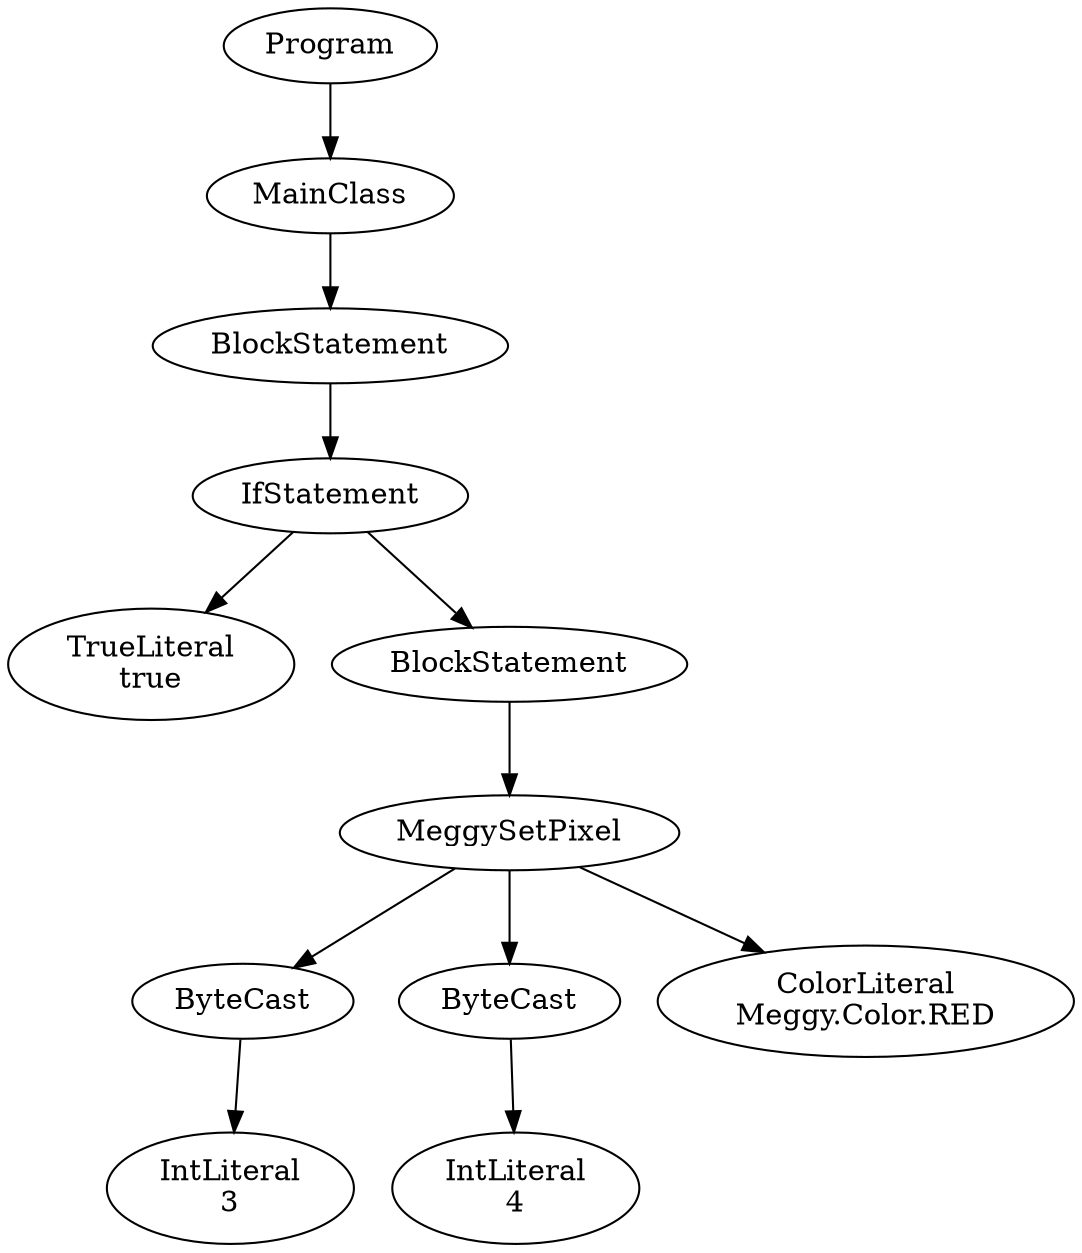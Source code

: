 digraph ASTGraph {
0 [ label="Program" ];
1 [ label="MainClass" ];
0 -> 1
2 [ label="BlockStatement" ];
1 -> 2
3 [ label="IfStatement" ];
2 -> 3
4 [ label="TrueLiteral\ntrue" ];
3 -> 4
5 [ label="BlockStatement" ];
3 -> 5
6 [ label="MeggySetPixel" ];
5 -> 6
7 [ label="ByteCast" ];
6 -> 7
8 [ label="IntLiteral\n3" ];
7 -> 8
9 [ label="ByteCast" ];
6 -> 9
10 [ label="IntLiteral\n4" ];
9 -> 10
11 [ label="ColorLiteral\nMeggy.Color.RED" ];
6 -> 11
}
